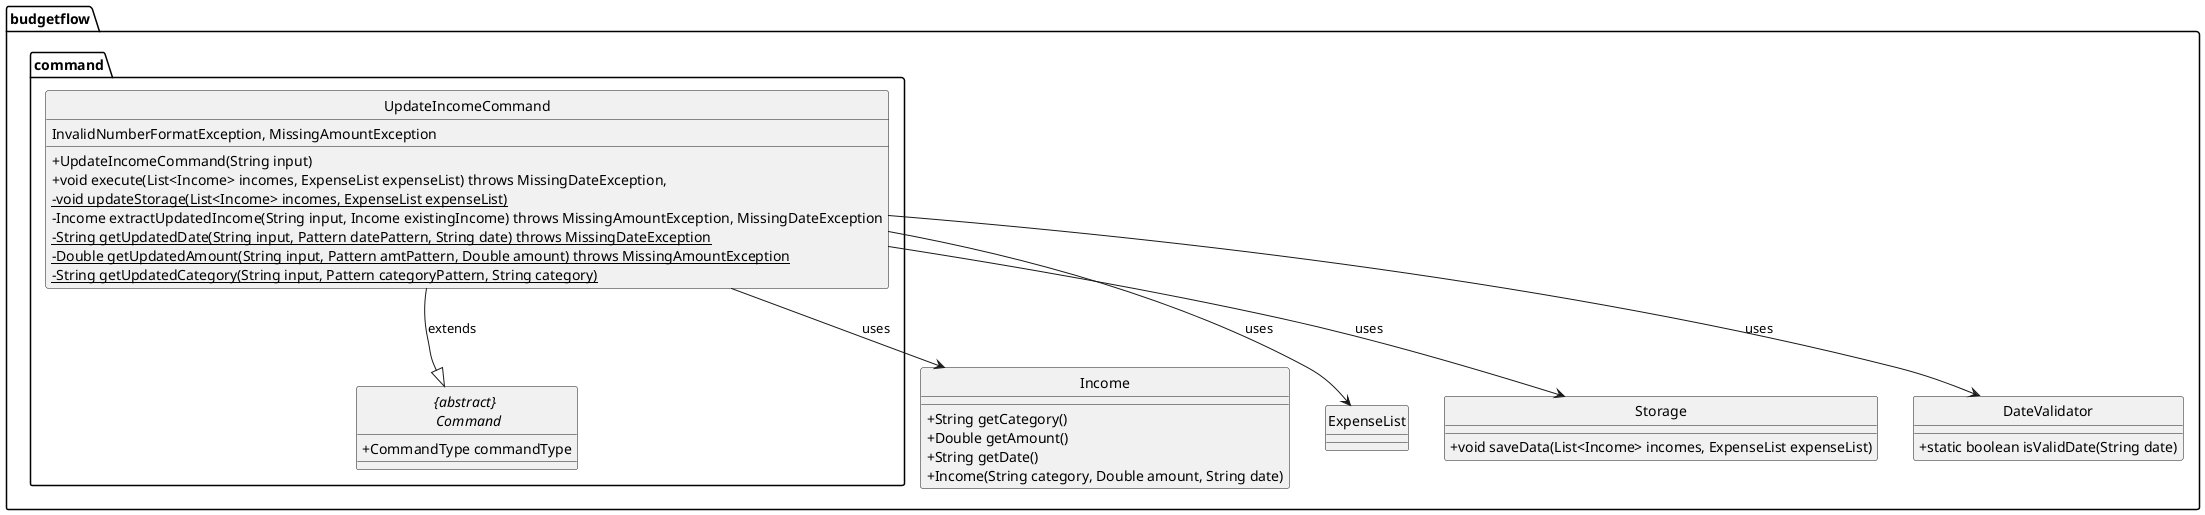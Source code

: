 @startuml

hide circle
skinparam classAttributeIconSize 0

package budgetflow{
    package "budgetflow.command" {
        class UpdateIncomeCommand {

            + UpdateIncomeCommand(String input)
            + void execute(List<Income> incomes, ExpenseList expenseList) throws MissingDateException,
             InvalidNumberFormatException, MissingAmountException
            - {static} void updateStorage(List<Income> incomes, ExpenseList expenseList)
            - Income extractUpdatedIncome(String input, Income existingIncome) throws MissingAmountException, MissingDateException
            - {static} String getUpdatedDate(String input, Pattern datePattern, String date) throws MissingDateException
            - {static} Double getUpdatedAmount(String input, Pattern amtPattern, Double amount) throws MissingAmountException
            - {static} String getUpdatedCategory(String input, Pattern categoryPattern, String category)
        }
        abstract class "{abstract} \n Command" {
            + CommandType commandType
        }
    }



    class Income {
        + String getCategory()
        + Double getAmount()
        + String getDate()
        + Income(String category, Double amount, String date)
    }

    class ExpenseList {}

    class Storage {
        + void saveData(List<Income> incomes, ExpenseList expenseList)
    }

    class DateValidator {
        + static boolean isValidDate(String date)
    }
}

UpdateIncomeCommand --|> "{abstract} \n Command" : extends
UpdateIncomeCommand --> Income : uses
UpdateIncomeCommand --> ExpenseList : uses
UpdateIncomeCommand --> Storage : uses
UpdateIncomeCommand --> DateValidator : uses

@enduml